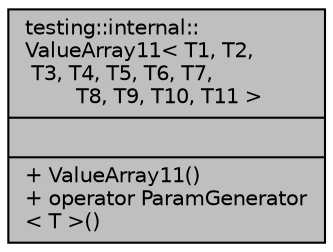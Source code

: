 digraph "testing::internal::ValueArray11&lt; T1, T2, T3, T4, T5, T6, T7, T8, T9, T10, T11 &gt;"
{
 // LATEX_PDF_SIZE
  edge [fontname="Helvetica",fontsize="10",labelfontname="Helvetica",labelfontsize="10"];
  node [fontname="Helvetica",fontsize="10",shape=record];
  Node1 [label="{testing::internal::\lValueArray11\< T1, T2,\l T3, T4, T5, T6, T7,\l T8, T9, T10, T11 \>\n||+ ValueArray11()\l+ operator ParamGenerator\l\< T \>()\l}",height=0.2,width=0.4,color="black", fillcolor="grey75", style="filled", fontcolor="black",tooltip=" "];
}
